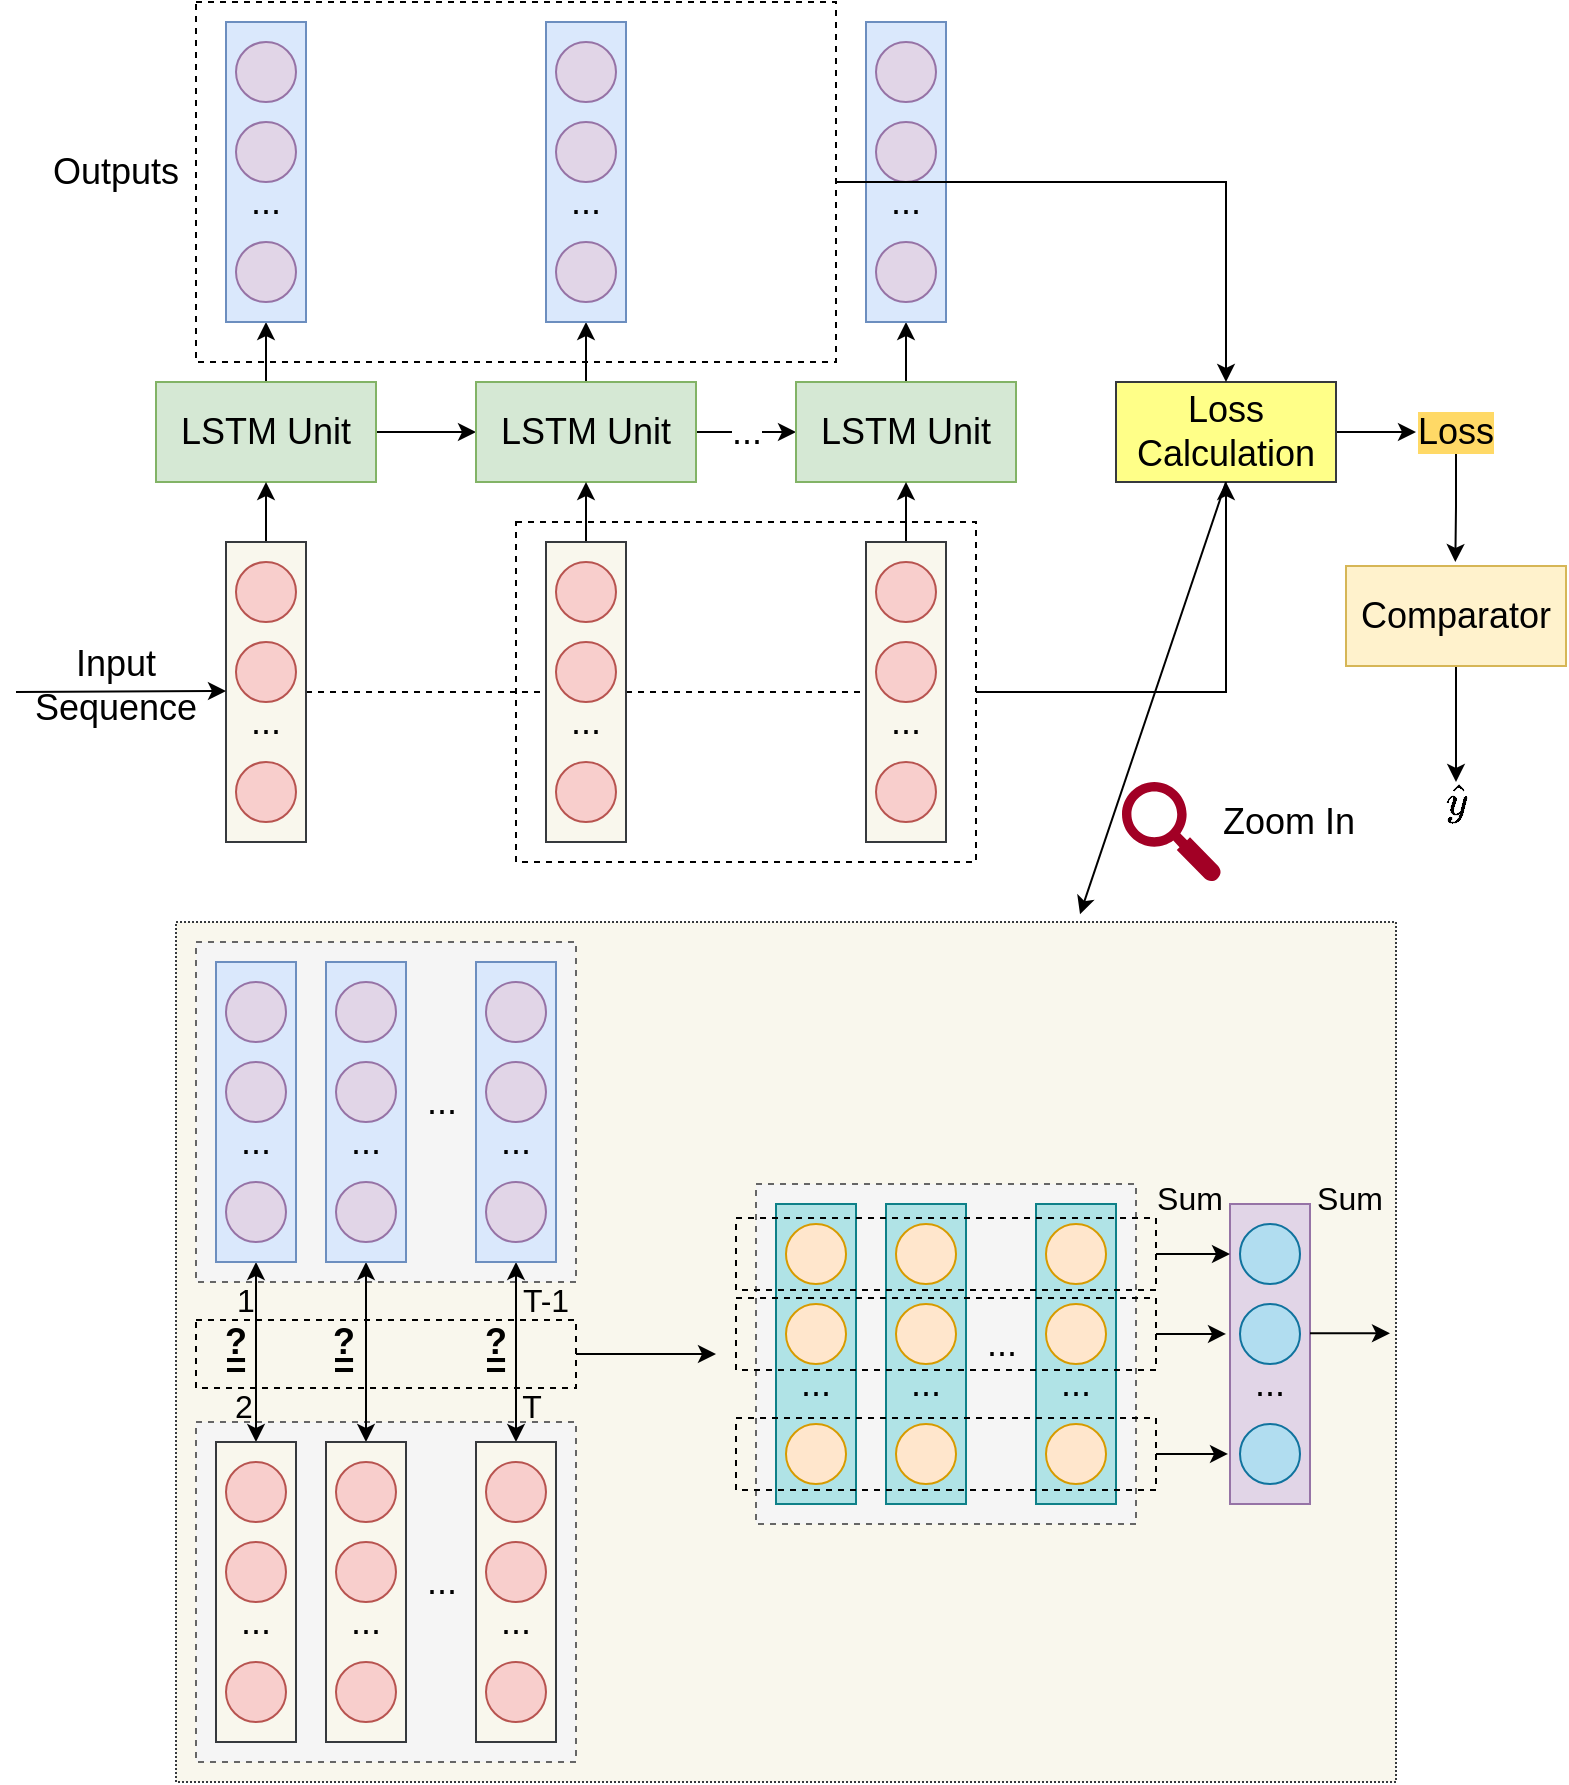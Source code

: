 <mxfile version="14.6.13" type="device"><diagram id="kUq9LVQWX5mRr20G16uu" name="第 1 页"><mxGraphModel dx="1892" dy="1208" grid="1" gridSize="10" guides="1" tooltips="1" connect="1" arrows="1" fold="1" page="1" pageScale="1" pageWidth="827" pageHeight="1169" math="1" shadow="0"><root><mxCell id="0"/><mxCell id="1" parent="0"/><mxCell id="Nj2pBiZb-rO1zyieFqyO-165" value="" style="rounded=0;whiteSpace=wrap;html=1;dashed=1;labelBackgroundColor=none;fontSize=18;fillColor=#f9f7ed;dashPattern=1 1;strokeColor=#36393d;" vertex="1" parent="1"><mxGeometry x="90" y="460" width="610" height="430" as="geometry"/></mxCell><mxCell id="Nj2pBiZb-rO1zyieFqyO-132" value="" style="rounded=0;whiteSpace=wrap;html=1;dashed=1;labelBackgroundColor=none;fontSize=18;fillColor=none;" vertex="1" parent="1"><mxGeometry x="100" y="659" width="190" height="34" as="geometry"/></mxCell><mxCell id="Nj2pBiZb-rO1zyieFqyO-108" value="" style="rounded=0;whiteSpace=wrap;html=1;dashed=1;labelBackgroundColor=none;fontSize=18;fillColor=#f5f5f5;strokeColor=#666666;fontColor=#333333;" vertex="1" parent="1"><mxGeometry x="100" y="710" width="190" height="170" as="geometry"/></mxCell><mxCell id="Nj2pBiZb-rO1zyieFqyO-107" value="" style="rounded=0;whiteSpace=wrap;html=1;dashed=1;labelBackgroundColor=none;fontSize=18;fillColor=#f5f5f5;strokeColor=#666666;fontColor=#333333;" vertex="1" parent="1"><mxGeometry x="100" y="470" width="190" height="170" as="geometry"/></mxCell><mxCell id="Nj2pBiZb-rO1zyieFqyO-34" style="edgeStyle=orthogonalEdgeStyle;rounded=0;orthogonalLoop=1;jettySize=auto;html=1;exitX=1;exitY=0.5;exitDx=0;exitDy=0;entryX=0;entryY=0.5;entryDx=0;entryDy=0;fontSize=18;" edge="1" parent="1" source="Nj2pBiZb-rO1zyieFqyO-1" target="Nj2pBiZb-rO1zyieFqyO-2"><mxGeometry relative="1" as="geometry"/></mxCell><mxCell id="Nj2pBiZb-rO1zyieFqyO-37" style="edgeStyle=orthogonalEdgeStyle;rounded=0;orthogonalLoop=1;jettySize=auto;html=1;exitX=0.5;exitY=0;exitDx=0;exitDy=0;entryX=0.5;entryY=1;entryDx=0;entryDy=0;fontSize=18;" edge="1" parent="1" source="Nj2pBiZb-rO1zyieFqyO-1" target="Nj2pBiZb-rO1zyieFqyO-4"><mxGeometry relative="1" as="geometry"/></mxCell><mxCell id="Nj2pBiZb-rO1zyieFqyO-1" value="LSTM Unit" style="rounded=0;whiteSpace=wrap;html=1;fontSize=18;fillColor=#d5e8d4;strokeColor=#82b366;" vertex="1" parent="1"><mxGeometry x="80" y="190" width="110" height="50" as="geometry"/></mxCell><mxCell id="Nj2pBiZb-rO1zyieFqyO-35" value="..." style="edgeStyle=orthogonalEdgeStyle;rounded=0;orthogonalLoop=1;jettySize=auto;html=1;exitX=1;exitY=0.5;exitDx=0;exitDy=0;entryX=0;entryY=0.5;entryDx=0;entryDy=0;fontSize=18;" edge="1" parent="1" source="Nj2pBiZb-rO1zyieFqyO-2" target="Nj2pBiZb-rO1zyieFqyO-3"><mxGeometry relative="1" as="geometry"/></mxCell><mxCell id="Nj2pBiZb-rO1zyieFqyO-40" style="edgeStyle=orthogonalEdgeStyle;rounded=0;orthogonalLoop=1;jettySize=auto;html=1;exitX=0.5;exitY=0;exitDx=0;exitDy=0;entryX=0.5;entryY=1;entryDx=0;entryDy=0;fontSize=18;" edge="1" parent="1" source="Nj2pBiZb-rO1zyieFqyO-2" target="Nj2pBiZb-rO1zyieFqyO-9"><mxGeometry relative="1" as="geometry"/></mxCell><mxCell id="Nj2pBiZb-rO1zyieFqyO-2" value="LSTM Unit" style="rounded=0;whiteSpace=wrap;html=1;fontSize=18;fillColor=#d5e8d4;strokeColor=#82b366;" vertex="1" parent="1"><mxGeometry x="240" y="190" width="110" height="50" as="geometry"/></mxCell><mxCell id="Nj2pBiZb-rO1zyieFqyO-41" style="edgeStyle=orthogonalEdgeStyle;rounded=0;orthogonalLoop=1;jettySize=auto;html=1;exitX=0.5;exitY=0;exitDx=0;exitDy=0;entryX=0.5;entryY=1;entryDx=0;entryDy=0;fontSize=18;" edge="1" parent="1" source="Nj2pBiZb-rO1zyieFqyO-3" target="Nj2pBiZb-rO1zyieFqyO-14"><mxGeometry relative="1" as="geometry"/></mxCell><mxCell id="Nj2pBiZb-rO1zyieFqyO-3" value="LSTM Unit" style="rounded=0;whiteSpace=wrap;html=1;fontSize=18;fillColor=#d5e8d4;strokeColor=#82b366;" vertex="1" parent="1"><mxGeometry x="400" y="190" width="110" height="50" as="geometry"/></mxCell><mxCell id="Nj2pBiZb-rO1zyieFqyO-4" value="" style="rounded=0;whiteSpace=wrap;html=1;fontSize=18;fillColor=#dae8fc;strokeColor=#6c8ebf;" vertex="1" parent="1"><mxGeometry x="115" y="10" width="40" height="150" as="geometry"/></mxCell><mxCell id="Nj2pBiZb-rO1zyieFqyO-5" value="" style="ellipse;whiteSpace=wrap;html=1;aspect=fixed;fontSize=18;fillColor=#e1d5e7;strokeColor=#9673a6;" vertex="1" parent="1"><mxGeometry x="120" y="20" width="30" height="30" as="geometry"/></mxCell><mxCell id="Nj2pBiZb-rO1zyieFqyO-6" value="" style="ellipse;whiteSpace=wrap;html=1;aspect=fixed;fontSize=18;fillColor=#e1d5e7;strokeColor=#9673a6;" vertex="1" parent="1"><mxGeometry x="120" y="60" width="30" height="30" as="geometry"/></mxCell><mxCell id="Nj2pBiZb-rO1zyieFqyO-7" value="..." style="text;html=1;strokeColor=none;fillColor=none;align=center;verticalAlign=middle;whiteSpace=wrap;rounded=0;fontSize=18;" vertex="1" parent="1"><mxGeometry x="115" y="90" width="40" height="20" as="geometry"/></mxCell><mxCell id="Nj2pBiZb-rO1zyieFqyO-8" value="" style="ellipse;whiteSpace=wrap;html=1;aspect=fixed;fontSize=18;fillColor=#e1d5e7;strokeColor=#9673a6;" vertex="1" parent="1"><mxGeometry x="120" y="120" width="30" height="30" as="geometry"/></mxCell><mxCell id="Nj2pBiZb-rO1zyieFqyO-9" value="" style="rounded=0;whiteSpace=wrap;html=1;fontSize=18;fillColor=#dae8fc;strokeColor=#6c8ebf;" vertex="1" parent="1"><mxGeometry x="275" y="10" width="40" height="150" as="geometry"/></mxCell><mxCell id="Nj2pBiZb-rO1zyieFqyO-10" value="" style="ellipse;whiteSpace=wrap;html=1;aspect=fixed;fontSize=18;fillColor=#e1d5e7;strokeColor=#9673a6;" vertex="1" parent="1"><mxGeometry x="280" y="20" width="30" height="30" as="geometry"/></mxCell><mxCell id="Nj2pBiZb-rO1zyieFqyO-11" value="" style="ellipse;whiteSpace=wrap;html=1;aspect=fixed;fontSize=18;fillColor=#e1d5e7;strokeColor=#9673a6;" vertex="1" parent="1"><mxGeometry x="280" y="60" width="30" height="30" as="geometry"/></mxCell><mxCell id="Nj2pBiZb-rO1zyieFqyO-12" value="..." style="text;html=1;strokeColor=none;fillColor=none;align=center;verticalAlign=middle;whiteSpace=wrap;rounded=0;fontSize=18;" vertex="1" parent="1"><mxGeometry x="275" y="90" width="40" height="20" as="geometry"/></mxCell><mxCell id="Nj2pBiZb-rO1zyieFqyO-13" value="" style="ellipse;whiteSpace=wrap;html=1;aspect=fixed;fontSize=18;fillColor=#e1d5e7;strokeColor=#9673a6;" vertex="1" parent="1"><mxGeometry x="280" y="120" width="30" height="30" as="geometry"/></mxCell><mxCell id="Nj2pBiZb-rO1zyieFqyO-14" value="" style="rounded=0;whiteSpace=wrap;html=1;fontSize=18;fillColor=#dae8fc;strokeColor=#6c8ebf;" vertex="1" parent="1"><mxGeometry x="435" y="10" width="40" height="150" as="geometry"/></mxCell><mxCell id="Nj2pBiZb-rO1zyieFqyO-15" value="" style="ellipse;whiteSpace=wrap;html=1;aspect=fixed;fontSize=18;fillColor=#e1d5e7;strokeColor=#9673a6;" vertex="1" parent="1"><mxGeometry x="440" y="20" width="30" height="30" as="geometry"/></mxCell><mxCell id="Nj2pBiZb-rO1zyieFqyO-16" value="" style="ellipse;whiteSpace=wrap;html=1;aspect=fixed;fontSize=18;fillColor=#e1d5e7;strokeColor=#9673a6;" vertex="1" parent="1"><mxGeometry x="440" y="60" width="30" height="30" as="geometry"/></mxCell><mxCell id="Nj2pBiZb-rO1zyieFqyO-17" value="..." style="text;html=1;strokeColor=none;fillColor=none;align=center;verticalAlign=middle;whiteSpace=wrap;rounded=0;fontSize=18;" vertex="1" parent="1"><mxGeometry x="435" y="90" width="40" height="20" as="geometry"/></mxCell><mxCell id="Nj2pBiZb-rO1zyieFqyO-18" value="" style="ellipse;whiteSpace=wrap;html=1;aspect=fixed;fontSize=18;fillColor=#e1d5e7;strokeColor=#9673a6;" vertex="1" parent="1"><mxGeometry x="440" y="120" width="30" height="30" as="geometry"/></mxCell><mxCell id="Nj2pBiZb-rO1zyieFqyO-36" style="edgeStyle=orthogonalEdgeStyle;rounded=0;orthogonalLoop=1;jettySize=auto;html=1;exitX=0.5;exitY=0;exitDx=0;exitDy=0;entryX=0.5;entryY=1;entryDx=0;entryDy=0;fontSize=18;" edge="1" parent="1" source="Nj2pBiZb-rO1zyieFqyO-19" target="Nj2pBiZb-rO1zyieFqyO-1"><mxGeometry relative="1" as="geometry"/></mxCell><mxCell id="Nj2pBiZb-rO1zyieFqyO-101" style="edgeStyle=orthogonalEdgeStyle;rounded=0;orthogonalLoop=1;jettySize=auto;html=1;exitX=1;exitY=0.5;exitDx=0;exitDy=0;entryX=0;entryY=0.5;entryDx=0;entryDy=0;fontSize=18;dashed=1;endArrow=none;endFill=0;" edge="1" parent="1" source="Nj2pBiZb-rO1zyieFqyO-19" target="Nj2pBiZb-rO1zyieFqyO-24"><mxGeometry relative="1" as="geometry"/></mxCell><mxCell id="Nj2pBiZb-rO1zyieFqyO-19" value="" style="rounded=0;whiteSpace=wrap;html=1;fontSize=18;fillColor=#f9f7ed;strokeColor=#36393d;" vertex="1" parent="1"><mxGeometry x="115" y="270" width="40" height="150" as="geometry"/></mxCell><mxCell id="Nj2pBiZb-rO1zyieFqyO-20" value="" style="ellipse;whiteSpace=wrap;html=1;aspect=fixed;fontSize=18;fillColor=#f8cecc;strokeColor=#b85450;" vertex="1" parent="1"><mxGeometry x="120" y="280" width="30" height="30" as="geometry"/></mxCell><mxCell id="Nj2pBiZb-rO1zyieFqyO-21" value="" style="ellipse;whiteSpace=wrap;html=1;aspect=fixed;fontSize=18;fillColor=#f8cecc;strokeColor=#b85450;" vertex="1" parent="1"><mxGeometry x="120" y="320" width="30" height="30" as="geometry"/></mxCell><mxCell id="Nj2pBiZb-rO1zyieFqyO-22" value="..." style="text;html=1;strokeColor=none;fillColor=none;align=center;verticalAlign=middle;whiteSpace=wrap;rounded=0;fontSize=18;" vertex="1" parent="1"><mxGeometry x="115" y="350" width="40" height="20" as="geometry"/></mxCell><mxCell id="Nj2pBiZb-rO1zyieFqyO-23" value="" style="ellipse;whiteSpace=wrap;html=1;aspect=fixed;fontSize=18;fillColor=#f8cecc;strokeColor=#b85450;" vertex="1" parent="1"><mxGeometry x="120" y="380" width="30" height="30" as="geometry"/></mxCell><mxCell id="Nj2pBiZb-rO1zyieFqyO-38" style="edgeStyle=orthogonalEdgeStyle;rounded=0;orthogonalLoop=1;jettySize=auto;html=1;exitX=0.5;exitY=0;exitDx=0;exitDy=0;entryX=0.5;entryY=1;entryDx=0;entryDy=0;fontSize=18;" edge="1" parent="1" source="Nj2pBiZb-rO1zyieFqyO-24" target="Nj2pBiZb-rO1zyieFqyO-2"><mxGeometry relative="1" as="geometry"/></mxCell><mxCell id="Nj2pBiZb-rO1zyieFqyO-102" style="edgeStyle=orthogonalEdgeStyle;rounded=0;orthogonalLoop=1;jettySize=auto;html=1;exitX=1;exitY=0.5;exitDx=0;exitDy=0;entryX=0;entryY=0.5;entryDx=0;entryDy=0;dashed=1;fontSize=18;endArrow=none;endFill=0;" edge="1" parent="1" source="Nj2pBiZb-rO1zyieFqyO-24" target="Nj2pBiZb-rO1zyieFqyO-29"><mxGeometry relative="1" as="geometry"/></mxCell><mxCell id="Nj2pBiZb-rO1zyieFqyO-24" value="" style="rounded=0;whiteSpace=wrap;html=1;fontSize=18;fillColor=#f9f7ed;strokeColor=#36393d;" vertex="1" parent="1"><mxGeometry x="275" y="270" width="40" height="150" as="geometry"/></mxCell><mxCell id="Nj2pBiZb-rO1zyieFqyO-25" value="" style="ellipse;whiteSpace=wrap;html=1;aspect=fixed;fontSize=18;fillColor=#f8cecc;strokeColor=#b85450;" vertex="1" parent="1"><mxGeometry x="280" y="280" width="30" height="30" as="geometry"/></mxCell><mxCell id="Nj2pBiZb-rO1zyieFqyO-26" value="" style="ellipse;whiteSpace=wrap;html=1;aspect=fixed;fontSize=18;fillColor=#f8cecc;strokeColor=#b85450;" vertex="1" parent="1"><mxGeometry x="280" y="320" width="30" height="30" as="geometry"/></mxCell><mxCell id="Nj2pBiZb-rO1zyieFqyO-27" value="..." style="text;html=1;strokeColor=none;fillColor=none;align=center;verticalAlign=middle;whiteSpace=wrap;rounded=0;fontSize=18;" vertex="1" parent="1"><mxGeometry x="275" y="350" width="40" height="20" as="geometry"/></mxCell><mxCell id="Nj2pBiZb-rO1zyieFqyO-28" value="" style="ellipse;whiteSpace=wrap;html=1;aspect=fixed;fontSize=18;fillColor=#f8cecc;strokeColor=#b85450;" vertex="1" parent="1"><mxGeometry x="280" y="380" width="30" height="30" as="geometry"/></mxCell><mxCell id="Nj2pBiZb-rO1zyieFqyO-39" style="edgeStyle=orthogonalEdgeStyle;rounded=0;orthogonalLoop=1;jettySize=auto;html=1;exitX=0.5;exitY=0;exitDx=0;exitDy=0;entryX=0.5;entryY=1;entryDx=0;entryDy=0;fontSize=18;" edge="1" parent="1" source="Nj2pBiZb-rO1zyieFqyO-29" target="Nj2pBiZb-rO1zyieFqyO-3"><mxGeometry relative="1" as="geometry"/></mxCell><mxCell id="Nj2pBiZb-rO1zyieFqyO-29" value="" style="rounded=0;whiteSpace=wrap;html=1;fontSize=18;fillColor=#f9f7ed;strokeColor=#36393d;" vertex="1" parent="1"><mxGeometry x="435" y="270" width="40" height="150" as="geometry"/></mxCell><mxCell id="Nj2pBiZb-rO1zyieFqyO-30" value="" style="ellipse;whiteSpace=wrap;html=1;aspect=fixed;fontSize=18;fillColor=#f8cecc;strokeColor=#b85450;" vertex="1" parent="1"><mxGeometry x="440" y="280" width="30" height="30" as="geometry"/></mxCell><mxCell id="Nj2pBiZb-rO1zyieFqyO-31" value="" style="ellipse;whiteSpace=wrap;html=1;aspect=fixed;fontSize=18;fillColor=#f8cecc;strokeColor=#b85450;" vertex="1" parent="1"><mxGeometry x="440" y="320" width="30" height="30" as="geometry"/></mxCell><mxCell id="Nj2pBiZb-rO1zyieFqyO-32" value="..." style="text;html=1;strokeColor=none;fillColor=none;align=center;verticalAlign=middle;whiteSpace=wrap;rounded=0;fontSize=18;" vertex="1" parent="1"><mxGeometry x="435" y="350" width="40" height="20" as="geometry"/></mxCell><mxCell id="Nj2pBiZb-rO1zyieFqyO-33" value="" style="ellipse;whiteSpace=wrap;html=1;aspect=fixed;fontSize=18;fillColor=#f8cecc;strokeColor=#b85450;" vertex="1" parent="1"><mxGeometry x="440" y="380" width="30" height="30" as="geometry"/></mxCell><mxCell id="Nj2pBiZb-rO1zyieFqyO-42" value="Input Sequence" style="text;html=1;strokeColor=none;fillColor=none;align=center;verticalAlign=middle;whiteSpace=wrap;rounded=0;fontSize=18;" vertex="1" parent="1"><mxGeometry x="40" y="332" width="40" height="20" as="geometry"/></mxCell><mxCell id="Nj2pBiZb-rO1zyieFqyO-43" value="" style="endArrow=classic;html=1;fontSize=18;" edge="1" parent="1"><mxGeometry width="50" height="50" relative="1" as="geometry"><mxPoint x="10" y="345" as="sourcePoint"/><mxPoint x="115" y="344.5" as="targetPoint"/></mxGeometry></mxCell><mxCell id="Nj2pBiZb-rO1zyieFqyO-44" value="Outputs" style="text;html=1;strokeColor=none;fillColor=none;align=center;verticalAlign=middle;whiteSpace=wrap;rounded=0;fontSize=18;" vertex="1" parent="1"><mxGeometry x="40" y="75" width="40" height="20" as="geometry"/></mxCell><mxCell id="Nj2pBiZb-rO1zyieFqyO-98" style="edgeStyle=orthogonalEdgeStyle;rounded=0;orthogonalLoop=1;jettySize=auto;html=1;exitX=1;exitY=0.5;exitDx=0;exitDy=0;entryX=0;entryY=0.5;entryDx=0;entryDy=0;fontSize=18;" edge="1" parent="1" source="Nj2pBiZb-rO1zyieFqyO-60" target="Nj2pBiZb-rO1zyieFqyO-94"><mxGeometry relative="1" as="geometry"/></mxCell><mxCell id="Nj2pBiZb-rO1zyieFqyO-60" value="Loss Calculation" style="rounded=0;whiteSpace=wrap;html=1;fontSize=18;fillColor=#ffff88;strokeColor=#36393d;" vertex="1" parent="1"><mxGeometry x="560" y="190" width="110" height="50" as="geometry"/></mxCell><mxCell id="Nj2pBiZb-rO1zyieFqyO-175" style="edgeStyle=orthogonalEdgeStyle;rounded=0;orthogonalLoop=1;jettySize=auto;html=1;exitX=0.5;exitY=1;exitDx=0;exitDy=0;entryX=0.5;entryY=0;entryDx=0;entryDy=0;fontSize=18;startArrow=classic;startFill=1;endArrow=classic;endFill=1;" edge="1" parent="1" source="Nj2pBiZb-rO1zyieFqyO-61" target="Nj2pBiZb-rO1zyieFqyO-109"><mxGeometry relative="1" as="geometry"/></mxCell><mxCell id="Nj2pBiZb-rO1zyieFqyO-61" value="" style="rounded=0;whiteSpace=wrap;html=1;fontSize=18;fillColor=#dae8fc;strokeColor=#6c8ebf;" vertex="1" parent="1"><mxGeometry x="110" y="480" width="40" height="150" as="geometry"/></mxCell><mxCell id="Nj2pBiZb-rO1zyieFqyO-62" value="" style="ellipse;whiteSpace=wrap;html=1;aspect=fixed;fontSize=18;fillColor=#e1d5e7;strokeColor=#9673a6;" vertex="1" parent="1"><mxGeometry x="115" y="490" width="30" height="30" as="geometry"/></mxCell><mxCell id="Nj2pBiZb-rO1zyieFqyO-63" value="" style="ellipse;whiteSpace=wrap;html=1;aspect=fixed;fontSize=18;fillColor=#e1d5e7;strokeColor=#9673a6;" vertex="1" parent="1"><mxGeometry x="115" y="530" width="30" height="30" as="geometry"/></mxCell><mxCell id="Nj2pBiZb-rO1zyieFqyO-64" value="..." style="text;html=1;strokeColor=none;fillColor=none;align=center;verticalAlign=middle;whiteSpace=wrap;rounded=0;fontSize=18;" vertex="1" parent="1"><mxGeometry x="110" y="560" width="40" height="20" as="geometry"/></mxCell><mxCell id="Nj2pBiZb-rO1zyieFqyO-65" value="" style="ellipse;whiteSpace=wrap;html=1;aspect=fixed;fontSize=18;fillColor=#e1d5e7;strokeColor=#9673a6;" vertex="1" parent="1"><mxGeometry x="115" y="590" width="30" height="30" as="geometry"/></mxCell><mxCell id="Nj2pBiZb-rO1zyieFqyO-176" style="edgeStyle=orthogonalEdgeStyle;rounded=0;orthogonalLoop=1;jettySize=auto;html=1;exitX=0.5;exitY=1;exitDx=0;exitDy=0;entryX=0.5;entryY=0;entryDx=0;entryDy=0;fontSize=18;startArrow=classic;startFill=1;endArrow=classic;endFill=1;" edge="1" parent="1" source="Nj2pBiZb-rO1zyieFqyO-66" target="Nj2pBiZb-rO1zyieFqyO-114"><mxGeometry relative="1" as="geometry"/></mxCell><mxCell id="Nj2pBiZb-rO1zyieFqyO-66" value="" style="rounded=0;whiteSpace=wrap;html=1;fontSize=18;fillColor=#dae8fc;strokeColor=#6c8ebf;" vertex="1" parent="1"><mxGeometry x="165" y="480" width="40" height="150" as="geometry"/></mxCell><mxCell id="Nj2pBiZb-rO1zyieFqyO-67" value="" style="ellipse;whiteSpace=wrap;html=1;aspect=fixed;fontSize=18;fillColor=#e1d5e7;strokeColor=#9673a6;" vertex="1" parent="1"><mxGeometry x="170" y="490" width="30" height="30" as="geometry"/></mxCell><mxCell id="Nj2pBiZb-rO1zyieFqyO-68" value="" style="ellipse;whiteSpace=wrap;html=1;aspect=fixed;fontSize=18;fillColor=#e1d5e7;strokeColor=#9673a6;" vertex="1" parent="1"><mxGeometry x="170" y="530" width="30" height="30" as="geometry"/></mxCell><mxCell id="Nj2pBiZb-rO1zyieFqyO-69" value="..." style="text;html=1;strokeColor=none;fillColor=none;align=center;verticalAlign=middle;whiteSpace=wrap;rounded=0;fontSize=18;" vertex="1" parent="1"><mxGeometry x="165" y="560" width="40" height="20" as="geometry"/></mxCell><mxCell id="Nj2pBiZb-rO1zyieFqyO-70" value="" style="ellipse;whiteSpace=wrap;html=1;aspect=fixed;fontSize=18;fillColor=#e1d5e7;strokeColor=#9673a6;" vertex="1" parent="1"><mxGeometry x="170" y="590" width="30" height="30" as="geometry"/></mxCell><mxCell id="Nj2pBiZb-rO1zyieFqyO-177" style="edgeStyle=orthogonalEdgeStyle;rounded=0;orthogonalLoop=1;jettySize=auto;html=1;exitX=0.5;exitY=1;exitDx=0;exitDy=0;entryX=0.5;entryY=0;entryDx=0;entryDy=0;fontSize=18;startArrow=classic;startFill=1;endArrow=classic;endFill=1;" edge="1" parent="1" source="Nj2pBiZb-rO1zyieFqyO-71" target="Nj2pBiZb-rO1zyieFqyO-119"><mxGeometry relative="1" as="geometry"/></mxCell><mxCell id="Nj2pBiZb-rO1zyieFqyO-71" value="" style="rounded=0;whiteSpace=wrap;html=1;fontSize=18;fillColor=#dae8fc;strokeColor=#6c8ebf;" vertex="1" parent="1"><mxGeometry x="240" y="480" width="40" height="150" as="geometry"/></mxCell><mxCell id="Nj2pBiZb-rO1zyieFqyO-72" value="" style="ellipse;whiteSpace=wrap;html=1;aspect=fixed;fontSize=18;fillColor=#e1d5e7;strokeColor=#9673a6;" vertex="1" parent="1"><mxGeometry x="245" y="490" width="30" height="30" as="geometry"/></mxCell><mxCell id="Nj2pBiZb-rO1zyieFqyO-73" value="" style="ellipse;whiteSpace=wrap;html=1;aspect=fixed;fontSize=18;fillColor=#e1d5e7;strokeColor=#9673a6;" vertex="1" parent="1"><mxGeometry x="245" y="530" width="30" height="30" as="geometry"/></mxCell><mxCell id="Nj2pBiZb-rO1zyieFqyO-74" value="..." style="text;html=1;strokeColor=none;fillColor=none;align=center;verticalAlign=middle;whiteSpace=wrap;rounded=0;fontSize=18;" vertex="1" parent="1"><mxGeometry x="240" y="560" width="40" height="20" as="geometry"/></mxCell><mxCell id="Nj2pBiZb-rO1zyieFqyO-75" value="" style="ellipse;whiteSpace=wrap;html=1;aspect=fixed;fontSize=18;fillColor=#e1d5e7;strokeColor=#9673a6;" vertex="1" parent="1"><mxGeometry x="245" y="590" width="30" height="30" as="geometry"/></mxCell><mxCell id="Nj2pBiZb-rO1zyieFqyO-76" value="..." style="text;html=1;strokeColor=none;fillColor=none;align=center;verticalAlign=middle;whiteSpace=wrap;rounded=0;fontSize=18;" vertex="1" parent="1"><mxGeometry x="203" y="540" width="40" height="20" as="geometry"/></mxCell><mxCell id="Nj2pBiZb-rO1zyieFqyO-192" style="edgeStyle=orthogonalEdgeStyle;rounded=0;orthogonalLoop=1;jettySize=auto;html=1;exitX=0.5;exitY=1;exitDx=0;exitDy=0;fontSize=16;startArrow=none;startFill=0;endArrow=classic;endFill=1;" edge="1" parent="1" source="Nj2pBiZb-rO1zyieFqyO-94"><mxGeometry relative="1" as="geometry"><mxPoint x="729.667" y="280" as="targetPoint"/></mxGeometry></mxCell><mxCell id="Nj2pBiZb-rO1zyieFqyO-94" value="Loss" style="text;html=1;strokeColor=none;align=center;verticalAlign=middle;whiteSpace=wrap;rounded=0;fontSize=18;labelBackgroundColor=#FFD966;" vertex="1" parent="1"><mxGeometry x="710" y="205" width="40" height="20" as="geometry"/></mxCell><mxCell id="Nj2pBiZb-rO1zyieFqyO-100" style="edgeStyle=orthogonalEdgeStyle;rounded=0;orthogonalLoop=1;jettySize=auto;html=1;exitX=0.5;exitY=1;exitDx=0;exitDy=0;fontSize=18;" edge="1" parent="1" source="Nj2pBiZb-rO1zyieFqyO-95" target="Nj2pBiZb-rO1zyieFqyO-96"><mxGeometry relative="1" as="geometry"><Array as="points"><mxPoint x="730" y="332"/></Array></mxGeometry></mxCell><mxCell id="Nj2pBiZb-rO1zyieFqyO-95" value="Comparator" style="rounded=0;whiteSpace=wrap;html=1;fontSize=18;fillColor=#fff2cc;strokeColor=#d6b656;" vertex="1" parent="1"><mxGeometry x="675" y="282" width="110" height="50" as="geometry"/></mxCell><mxCell id="Nj2pBiZb-rO1zyieFqyO-96" value="$$\hat{y}$$" style="text;html=1;strokeColor=none;fillColor=none;align=center;verticalAlign=middle;whiteSpace=wrap;rounded=0;labelBackgroundColor=none;fontSize=18;" vertex="1" parent="1"><mxGeometry x="710" y="390" width="40" height="20" as="geometry"/></mxCell><mxCell id="Nj2pBiZb-rO1zyieFqyO-105" style="edgeStyle=orthogonalEdgeStyle;rounded=0;orthogonalLoop=1;jettySize=auto;html=1;exitX=1;exitY=0.5;exitDx=0;exitDy=0;entryX=0.5;entryY=0;entryDx=0;entryDy=0;fontSize=18;endArrow=classic;endFill=1;" edge="1" parent="1" source="Nj2pBiZb-rO1zyieFqyO-103" target="Nj2pBiZb-rO1zyieFqyO-60"><mxGeometry relative="1" as="geometry"/></mxCell><mxCell id="Nj2pBiZb-rO1zyieFqyO-103" value="" style="rounded=0;whiteSpace=wrap;html=1;labelBackgroundColor=none;fontSize=18;fillColor=none;dashed=1;" vertex="1" parent="1"><mxGeometry x="100" width="320" height="180" as="geometry"/></mxCell><mxCell id="Nj2pBiZb-rO1zyieFqyO-106" style="edgeStyle=orthogonalEdgeStyle;rounded=0;orthogonalLoop=1;jettySize=auto;html=1;exitX=1;exitY=0.5;exitDx=0;exitDy=0;entryX=0.5;entryY=1;entryDx=0;entryDy=0;fontSize=18;endArrow=classic;endFill=1;" edge="1" parent="1" source="Nj2pBiZb-rO1zyieFqyO-104" target="Nj2pBiZb-rO1zyieFqyO-60"><mxGeometry relative="1" as="geometry"/></mxCell><mxCell id="Nj2pBiZb-rO1zyieFqyO-104" value="" style="rounded=0;whiteSpace=wrap;html=1;labelBackgroundColor=none;fontSize=18;fillColor=none;dashed=1;" vertex="1" parent="1"><mxGeometry x="260" y="260" width="230" height="170" as="geometry"/></mxCell><mxCell id="Nj2pBiZb-rO1zyieFqyO-109" value="" style="rounded=0;whiteSpace=wrap;html=1;fontSize=18;fillColor=#f9f7ed;strokeColor=#36393d;" vertex="1" parent="1"><mxGeometry x="110" y="720" width="40" height="150" as="geometry"/></mxCell><mxCell id="Nj2pBiZb-rO1zyieFqyO-110" value="" style="ellipse;whiteSpace=wrap;html=1;aspect=fixed;fontSize=18;fillColor=#f8cecc;strokeColor=#b85450;" vertex="1" parent="1"><mxGeometry x="115" y="730" width="30" height="30" as="geometry"/></mxCell><mxCell id="Nj2pBiZb-rO1zyieFqyO-111" value="" style="ellipse;whiteSpace=wrap;html=1;aspect=fixed;fontSize=18;fillColor=#f8cecc;strokeColor=#b85450;" vertex="1" parent="1"><mxGeometry x="115" y="770" width="30" height="30" as="geometry"/></mxCell><mxCell id="Nj2pBiZb-rO1zyieFqyO-112" value="..." style="text;html=1;strokeColor=none;fillColor=none;align=center;verticalAlign=middle;whiteSpace=wrap;rounded=0;fontSize=18;" vertex="1" parent="1"><mxGeometry x="110" y="800" width="40" height="20" as="geometry"/></mxCell><mxCell id="Nj2pBiZb-rO1zyieFqyO-113" value="" style="ellipse;whiteSpace=wrap;html=1;aspect=fixed;fontSize=18;fillColor=#f8cecc;strokeColor=#b85450;" vertex="1" parent="1"><mxGeometry x="115" y="830" width="30" height="30" as="geometry"/></mxCell><mxCell id="Nj2pBiZb-rO1zyieFqyO-114" value="" style="rounded=0;whiteSpace=wrap;html=1;fontSize=18;fillColor=#f9f7ed;strokeColor=#36393d;" vertex="1" parent="1"><mxGeometry x="165" y="720" width="40" height="150" as="geometry"/></mxCell><mxCell id="Nj2pBiZb-rO1zyieFqyO-115" value="" style="ellipse;whiteSpace=wrap;html=1;aspect=fixed;fontSize=18;fillColor=#f8cecc;strokeColor=#b85450;" vertex="1" parent="1"><mxGeometry x="170" y="730" width="30" height="30" as="geometry"/></mxCell><mxCell id="Nj2pBiZb-rO1zyieFqyO-116" value="" style="ellipse;whiteSpace=wrap;html=1;aspect=fixed;fontSize=18;fillColor=#f8cecc;strokeColor=#b85450;" vertex="1" parent="1"><mxGeometry x="170" y="770" width="30" height="30" as="geometry"/></mxCell><mxCell id="Nj2pBiZb-rO1zyieFqyO-117" value="..." style="text;html=1;strokeColor=none;fillColor=none;align=center;verticalAlign=middle;whiteSpace=wrap;rounded=0;fontSize=18;" vertex="1" parent="1"><mxGeometry x="165" y="800" width="40" height="20" as="geometry"/></mxCell><mxCell id="Nj2pBiZb-rO1zyieFqyO-118" value="" style="ellipse;whiteSpace=wrap;html=1;aspect=fixed;fontSize=18;fillColor=#f8cecc;strokeColor=#b85450;" vertex="1" parent="1"><mxGeometry x="170" y="830" width="30" height="30" as="geometry"/></mxCell><mxCell id="Nj2pBiZb-rO1zyieFqyO-119" value="" style="rounded=0;whiteSpace=wrap;html=1;fontSize=18;fillColor=#f9f7ed;strokeColor=#36393d;" vertex="1" parent="1"><mxGeometry x="240" y="720" width="40" height="150" as="geometry"/></mxCell><mxCell id="Nj2pBiZb-rO1zyieFqyO-120" value="" style="ellipse;whiteSpace=wrap;html=1;aspect=fixed;fontSize=18;fillColor=#f8cecc;strokeColor=#b85450;" vertex="1" parent="1"><mxGeometry x="245" y="730" width="30" height="30" as="geometry"/></mxCell><mxCell id="Nj2pBiZb-rO1zyieFqyO-121" value="" style="ellipse;whiteSpace=wrap;html=1;aspect=fixed;fontSize=18;fillColor=#f8cecc;strokeColor=#b85450;" vertex="1" parent="1"><mxGeometry x="245" y="770" width="30" height="30" as="geometry"/></mxCell><mxCell id="Nj2pBiZb-rO1zyieFqyO-122" value="..." style="text;html=1;strokeColor=none;fillColor=none;align=center;verticalAlign=middle;whiteSpace=wrap;rounded=0;fontSize=18;" vertex="1" parent="1"><mxGeometry x="240" y="800" width="40" height="20" as="geometry"/></mxCell><mxCell id="Nj2pBiZb-rO1zyieFqyO-123" value="" style="ellipse;whiteSpace=wrap;html=1;aspect=fixed;fontSize=18;fillColor=#f8cecc;strokeColor=#b85450;" vertex="1" parent="1"><mxGeometry x="245" y="830" width="30" height="30" as="geometry"/></mxCell><mxCell id="Nj2pBiZb-rO1zyieFqyO-124" value="..." style="text;html=1;strokeColor=none;fillColor=none;align=center;verticalAlign=middle;whiteSpace=wrap;rounded=0;fontSize=18;" vertex="1" parent="1"><mxGeometry x="203" y="780" width="40" height="20" as="geometry"/></mxCell><mxCell id="Nj2pBiZb-rO1zyieFqyO-125" value="=" style="text;html=1;strokeColor=none;fillColor=none;align=center;verticalAlign=middle;whiteSpace=wrap;rounded=0;dashed=1;labelBackgroundColor=none;fontSize=18;fontStyle=1" vertex="1" parent="1"><mxGeometry x="100" y="672" width="40" height="20" as="geometry"/></mxCell><mxCell id="Nj2pBiZb-rO1zyieFqyO-130" value="=" style="text;html=1;strokeColor=none;fillColor=none;align=center;verticalAlign=middle;whiteSpace=wrap;rounded=0;dashed=1;labelBackgroundColor=none;fontSize=18;fontStyle=1" vertex="1" parent="1"><mxGeometry x="154" y="672" width="40" height="20" as="geometry"/></mxCell><mxCell id="Nj2pBiZb-rO1zyieFqyO-131" value="=" style="text;html=1;strokeColor=none;fillColor=none;align=center;verticalAlign=middle;whiteSpace=wrap;rounded=0;dashed=1;labelBackgroundColor=none;fontSize=18;fontStyle=1" vertex="1" parent="1"><mxGeometry x="230" y="672" width="40" height="20" as="geometry"/></mxCell><mxCell id="Nj2pBiZb-rO1zyieFqyO-164" style="edgeStyle=orthogonalEdgeStyle;rounded=0;orthogonalLoop=1;jettySize=auto;html=1;exitX=1;exitY=0.5;exitDx=0;exitDy=0;fontSize=18;startArrow=none;startFill=0;endArrow=classic;endFill=1;" edge="1" parent="1" source="Nj2pBiZb-rO1zyieFqyO-132"><mxGeometry relative="1" as="geometry"><mxPoint x="360" y="676" as="targetPoint"/></mxGeometry></mxCell><mxCell id="Nj2pBiZb-rO1zyieFqyO-133" value="" style="rounded=0;whiteSpace=wrap;html=1;dashed=1;labelBackgroundColor=none;fontSize=18;fillColor=#f5f5f5;strokeColor=#666666;fontColor=#333333;" vertex="1" parent="1"><mxGeometry x="380" y="591" width="190" height="170" as="geometry"/></mxCell><mxCell id="Nj2pBiZb-rO1zyieFqyO-134" value="" style="rounded=0;whiteSpace=wrap;html=1;fontSize=18;fillColor=#b0e3e6;strokeColor=#0e8088;" vertex="1" parent="1"><mxGeometry x="390" y="601" width="40" height="150" as="geometry"/></mxCell><mxCell id="Nj2pBiZb-rO1zyieFqyO-135" value="" style="ellipse;whiteSpace=wrap;html=1;aspect=fixed;fontSize=18;fillColor=#ffe6cc;strokeColor=#d79b00;" vertex="1" parent="1"><mxGeometry x="395" y="611" width="30" height="30" as="geometry"/></mxCell><mxCell id="Nj2pBiZb-rO1zyieFqyO-136" value="" style="ellipse;whiteSpace=wrap;html=1;aspect=fixed;fontSize=18;fillColor=#ffe6cc;strokeColor=#d79b00;" vertex="1" parent="1"><mxGeometry x="395" y="651" width="30" height="30" as="geometry"/></mxCell><mxCell id="Nj2pBiZb-rO1zyieFqyO-137" value="..." style="text;html=1;strokeColor=none;fillColor=none;align=center;verticalAlign=middle;whiteSpace=wrap;rounded=0;fontSize=18;" vertex="1" parent="1"><mxGeometry x="390" y="681" width="40" height="20" as="geometry"/></mxCell><mxCell id="Nj2pBiZb-rO1zyieFqyO-138" value="" style="ellipse;whiteSpace=wrap;html=1;aspect=fixed;fontSize=18;fillColor=#ffe6cc;strokeColor=#d79b00;" vertex="1" parent="1"><mxGeometry x="395" y="711" width="30" height="30" as="geometry"/></mxCell><mxCell id="Nj2pBiZb-rO1zyieFqyO-139" value="" style="rounded=0;whiteSpace=wrap;html=1;fontSize=18;fillColor=#b0e3e6;strokeColor=#0e8088;" vertex="1" parent="1"><mxGeometry x="445" y="601" width="40" height="150" as="geometry"/></mxCell><mxCell id="Nj2pBiZb-rO1zyieFqyO-140" value="" style="ellipse;whiteSpace=wrap;html=1;aspect=fixed;fontSize=18;fillColor=#ffe6cc;strokeColor=#d79b00;" vertex="1" parent="1"><mxGeometry x="450" y="611" width="30" height="30" as="geometry"/></mxCell><mxCell id="Nj2pBiZb-rO1zyieFqyO-141" value="" style="ellipse;whiteSpace=wrap;html=1;aspect=fixed;fontSize=18;fillColor=#ffe6cc;strokeColor=#d79b00;" vertex="1" parent="1"><mxGeometry x="450" y="651" width="30" height="30" as="geometry"/></mxCell><mxCell id="Nj2pBiZb-rO1zyieFqyO-142" value="..." style="text;html=1;strokeColor=none;fillColor=none;align=center;verticalAlign=middle;whiteSpace=wrap;rounded=0;fontSize=18;" vertex="1" parent="1"><mxGeometry x="445" y="681" width="40" height="20" as="geometry"/></mxCell><mxCell id="Nj2pBiZb-rO1zyieFqyO-143" value="" style="ellipse;whiteSpace=wrap;html=1;aspect=fixed;fontSize=18;fillColor=#ffe6cc;strokeColor=#d79b00;" vertex="1" parent="1"><mxGeometry x="450" y="711" width="30" height="30" as="geometry"/></mxCell><mxCell id="Nj2pBiZb-rO1zyieFqyO-144" value="" style="rounded=0;whiteSpace=wrap;html=1;fontSize=18;fillColor=#b0e3e6;strokeColor=#0e8088;" vertex="1" parent="1"><mxGeometry x="520" y="601" width="40" height="150" as="geometry"/></mxCell><mxCell id="Nj2pBiZb-rO1zyieFqyO-145" value="" style="ellipse;whiteSpace=wrap;html=1;aspect=fixed;fontSize=18;fillColor=#ffe6cc;strokeColor=#d79b00;" vertex="1" parent="1"><mxGeometry x="525" y="611" width="30" height="30" as="geometry"/></mxCell><mxCell id="Nj2pBiZb-rO1zyieFqyO-146" value="" style="ellipse;whiteSpace=wrap;html=1;aspect=fixed;fontSize=18;fillColor=#ffe6cc;strokeColor=#d79b00;" vertex="1" parent="1"><mxGeometry x="525" y="651" width="30" height="30" as="geometry"/></mxCell><mxCell id="Nj2pBiZb-rO1zyieFqyO-147" value="..." style="text;html=1;strokeColor=none;fillColor=none;align=center;verticalAlign=middle;whiteSpace=wrap;rounded=0;fontSize=18;" vertex="1" parent="1"><mxGeometry x="520" y="681" width="40" height="20" as="geometry"/></mxCell><mxCell id="Nj2pBiZb-rO1zyieFqyO-148" value="" style="ellipse;whiteSpace=wrap;html=1;aspect=fixed;fontSize=18;fillColor=#ffe6cc;strokeColor=#d79b00;" vertex="1" parent="1"><mxGeometry x="525" y="711" width="30" height="30" as="geometry"/></mxCell><mxCell id="Nj2pBiZb-rO1zyieFqyO-149" value="..." style="text;html=1;strokeColor=none;fillColor=none;align=center;verticalAlign=middle;whiteSpace=wrap;rounded=0;fontSize=18;" vertex="1" parent="1"><mxGeometry x="483" y="661" width="40" height="20" as="geometry"/></mxCell><mxCell id="Nj2pBiZb-rO1zyieFqyO-152" value="" style="rounded=0;whiteSpace=wrap;html=1;fontSize=18;fillColor=#e1d5e7;strokeColor=#9673a6;" vertex="1" parent="1"><mxGeometry x="617" y="601" width="40" height="150" as="geometry"/></mxCell><mxCell id="Nj2pBiZb-rO1zyieFqyO-153" value="" style="ellipse;whiteSpace=wrap;html=1;aspect=fixed;fontSize=18;fillColor=#b1ddf0;strokeColor=#10739e;" vertex="1" parent="1"><mxGeometry x="622" y="611" width="30" height="30" as="geometry"/></mxCell><mxCell id="Nj2pBiZb-rO1zyieFqyO-154" value="" style="ellipse;whiteSpace=wrap;html=1;aspect=fixed;fontSize=18;fillColor=#b1ddf0;strokeColor=#10739e;" vertex="1" parent="1"><mxGeometry x="622" y="651" width="30" height="30" as="geometry"/></mxCell><mxCell id="Nj2pBiZb-rO1zyieFqyO-155" value="..." style="text;html=1;strokeColor=none;fillColor=none;align=center;verticalAlign=middle;whiteSpace=wrap;rounded=0;fontSize=18;" vertex="1" parent="1"><mxGeometry x="617" y="681" width="40" height="20" as="geometry"/></mxCell><mxCell id="Nj2pBiZb-rO1zyieFqyO-156" value="" style="ellipse;whiteSpace=wrap;html=1;aspect=fixed;fontSize=18;fillColor=#b1ddf0;strokeColor=#10739e;" vertex="1" parent="1"><mxGeometry x="622" y="711" width="30" height="30" as="geometry"/></mxCell><mxCell id="Nj2pBiZb-rO1zyieFqyO-161" style="edgeStyle=orthogonalEdgeStyle;rounded=0;orthogonalLoop=1;jettySize=auto;html=1;exitX=1;exitY=0.5;exitDx=0;exitDy=0;entryX=0;entryY=0.167;entryDx=0;entryDy=0;entryPerimeter=0;fontSize=18;startArrow=none;startFill=0;endArrow=classic;endFill=1;" edge="1" parent="1" source="Nj2pBiZb-rO1zyieFqyO-158" target="Nj2pBiZb-rO1zyieFqyO-152"><mxGeometry relative="1" as="geometry"/></mxCell><mxCell id="Nj2pBiZb-rO1zyieFqyO-158" value="" style="rounded=0;whiteSpace=wrap;html=1;dashed=1;labelBackgroundColor=none;fontSize=18;fillColor=none;" vertex="1" parent="1"><mxGeometry x="370" y="608" width="210" height="36" as="geometry"/></mxCell><mxCell id="Nj2pBiZb-rO1zyieFqyO-162" style="edgeStyle=orthogonalEdgeStyle;rounded=0;orthogonalLoop=1;jettySize=auto;html=1;exitX=1;exitY=0.5;exitDx=0;exitDy=0;entryX=-0.05;entryY=0.433;entryDx=0;entryDy=0;entryPerimeter=0;fontSize=18;startArrow=none;startFill=0;endArrow=classic;endFill=1;" edge="1" parent="1" source="Nj2pBiZb-rO1zyieFqyO-159" target="Nj2pBiZb-rO1zyieFqyO-152"><mxGeometry relative="1" as="geometry"/></mxCell><mxCell id="Nj2pBiZb-rO1zyieFqyO-159" value="" style="rounded=0;whiteSpace=wrap;html=1;dashed=1;labelBackgroundColor=none;fontSize=18;fillColor=none;" vertex="1" parent="1"><mxGeometry x="370" y="648" width="210" height="36" as="geometry"/></mxCell><mxCell id="Nj2pBiZb-rO1zyieFqyO-163" style="edgeStyle=orthogonalEdgeStyle;rounded=0;orthogonalLoop=1;jettySize=auto;html=1;entryX=-0.025;entryY=0.833;entryDx=0;entryDy=0;entryPerimeter=0;fontSize=18;startArrow=none;startFill=0;endArrow=classic;endFill=1;" edge="1" parent="1" source="Nj2pBiZb-rO1zyieFqyO-160" target="Nj2pBiZb-rO1zyieFqyO-152"><mxGeometry relative="1" as="geometry"/></mxCell><mxCell id="Nj2pBiZb-rO1zyieFqyO-160" value="" style="rounded=0;whiteSpace=wrap;html=1;dashed=1;labelBackgroundColor=none;fontSize=18;fillColor=none;" vertex="1" parent="1"><mxGeometry x="370" y="708" width="210" height="36" as="geometry"/></mxCell><mxCell id="Nj2pBiZb-rO1zyieFqyO-167" value="" style="verticalLabelPosition=bottom;html=1;fillColor=#a20025;strokeColor=#6F0000;verticalAlign=top;pointerEvents=1;align=center;shape=mxgraph.cisco_safe.technology_icons.icon29;dashed=1;dashPattern=1 1;labelBackgroundColor=none;fontSize=18;rotation=-90;fontColor=#ffffff;" vertex="1" parent="1"><mxGeometry x="563" y="390" width="50" height="50" as="geometry"/></mxCell><mxCell id="Nj2pBiZb-rO1zyieFqyO-169" value="Zoom In" style="text;html=1;strokeColor=none;fillColor=none;align=center;verticalAlign=middle;whiteSpace=wrap;rounded=0;dashed=1;dashPattern=1 1;labelBackgroundColor=none;fontSize=18;" vertex="1" parent="1"><mxGeometry x="603" y="400" width="87" height="20" as="geometry"/></mxCell><mxCell id="Nj2pBiZb-rO1zyieFqyO-170" value="?" style="text;html=1;strokeColor=none;fillColor=none;align=center;verticalAlign=middle;whiteSpace=wrap;rounded=0;dashed=1;dashPattern=1 1;labelBackgroundColor=none;fontSize=18;fontStyle=1" vertex="1" parent="1"><mxGeometry x="100" y="660" width="40" height="20" as="geometry"/></mxCell><mxCell id="Nj2pBiZb-rO1zyieFqyO-172" value="?" style="text;html=1;strokeColor=none;fillColor=none;align=center;verticalAlign=middle;whiteSpace=wrap;rounded=0;dashed=1;dashPattern=1 1;labelBackgroundColor=none;fontSize=18;fontStyle=1" vertex="1" parent="1"><mxGeometry x="154" y="660" width="40" height="20" as="geometry"/></mxCell><mxCell id="Nj2pBiZb-rO1zyieFqyO-173" value="?" style="text;html=1;strokeColor=none;fillColor=none;align=center;verticalAlign=middle;whiteSpace=wrap;rounded=0;dashed=1;dashPattern=1 1;labelBackgroundColor=none;fontSize=18;fontStyle=1" vertex="1" parent="1"><mxGeometry x="230" y="660" width="40" height="20" as="geometry"/></mxCell><mxCell id="Nj2pBiZb-rO1zyieFqyO-178" value="1" style="text;html=1;strokeColor=none;fillColor=none;align=center;verticalAlign=middle;whiteSpace=wrap;rounded=0;dashed=1;dashPattern=1 1;labelBackgroundColor=none;fontSize=16;fontStyle=0" vertex="1" parent="1"><mxGeometry x="115" y="639" width="20" height="20" as="geometry"/></mxCell><mxCell id="Nj2pBiZb-rO1zyieFqyO-179" value="T-1" style="text;html=1;strokeColor=none;fillColor=none;align=center;verticalAlign=middle;whiteSpace=wrap;rounded=0;dashed=1;dashPattern=1 1;labelBackgroundColor=none;fontSize=16;fontStyle=0" vertex="1" parent="1"><mxGeometry x="260" y="639" width="30" height="20" as="geometry"/></mxCell><mxCell id="Nj2pBiZb-rO1zyieFqyO-180" value="2" style="text;html=1;strokeColor=none;fillColor=none;align=center;verticalAlign=middle;whiteSpace=wrap;rounded=0;dashed=1;dashPattern=1 1;labelBackgroundColor=none;fontSize=16;" vertex="1" parent="1"><mxGeometry x="114" y="692" width="20" height="20" as="geometry"/></mxCell><mxCell id="Nj2pBiZb-rO1zyieFqyO-181" value="T" style="text;html=1;strokeColor=none;fillColor=none;align=center;verticalAlign=middle;whiteSpace=wrap;rounded=0;dashed=1;dashPattern=1 1;labelBackgroundColor=none;fontSize=16;" vertex="1" parent="1"><mxGeometry x="253" y="692" width="30" height="20" as="geometry"/></mxCell><mxCell id="Nj2pBiZb-rO1zyieFqyO-182" value="Sum" style="text;html=1;strokeColor=none;fillColor=none;align=center;verticalAlign=middle;whiteSpace=wrap;rounded=0;dashed=1;dashPattern=1 1;labelBackgroundColor=none;fontSize=16;" vertex="1" parent="1"><mxGeometry x="577" y="588" width="40" height="20" as="geometry"/></mxCell><mxCell id="Nj2pBiZb-rO1zyieFqyO-183" value="Sum" style="text;html=1;strokeColor=none;fillColor=none;align=center;verticalAlign=middle;whiteSpace=wrap;rounded=0;dashed=1;dashPattern=1 1;labelBackgroundColor=none;fontSize=16;" vertex="1" parent="1"><mxGeometry x="657" y="588" width="40" height="20" as="geometry"/></mxCell><mxCell id="Nj2pBiZb-rO1zyieFqyO-189" value="" style="endArrow=classic;html=1;fontSize=16;" edge="1" parent="1"><mxGeometry width="50" height="50" relative="1" as="geometry"><mxPoint x="657" y="665.66" as="sourcePoint"/><mxPoint x="697" y="665.66" as="targetPoint"/></mxGeometry></mxCell><mxCell id="Nj2pBiZb-rO1zyieFqyO-196" value="" style="endArrow=classic;html=1;fontSize=16;exitX=0.5;exitY=1;exitDx=0;exitDy=0;entryX=0.741;entryY=-0.009;entryDx=0;entryDy=0;entryPerimeter=0;" edge="1" parent="1" source="Nj2pBiZb-rO1zyieFqyO-60" target="Nj2pBiZb-rO1zyieFqyO-165"><mxGeometry width="50" height="50" relative="1" as="geometry"><mxPoint x="420" y="540" as="sourcePoint"/><mxPoint x="470" y="490" as="targetPoint"/></mxGeometry></mxCell></root></mxGraphModel></diagram></mxfile>